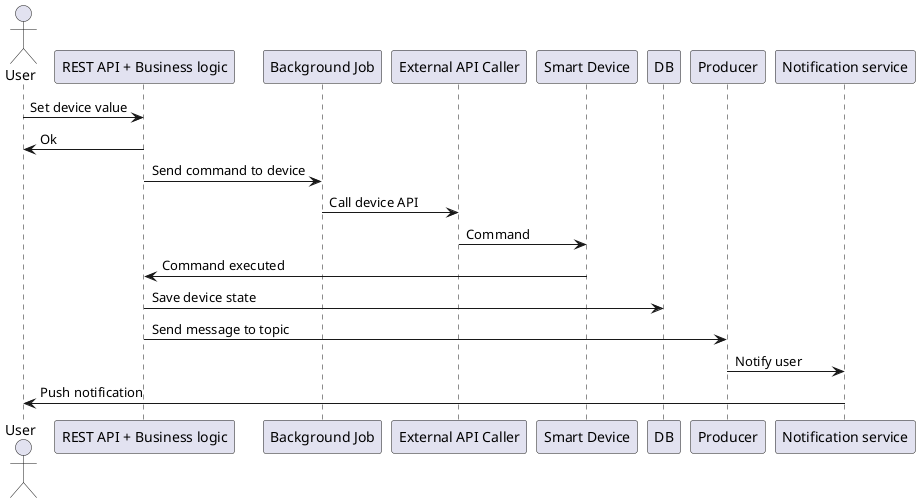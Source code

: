 @startuml
actor User

User -> "REST API + Business logic": Set device value
"REST API + Business logic" -> User: Ok
"REST API + Business logic" -> "Background Job": Send command to device
"Background Job" -> "External API Caller": Call device API
"External API Caller" -> "Smart Device": Command
"Smart Device" -> "REST API + Business logic": Command executed
"REST API + Business logic" -> "DB": Save device state
"REST API + Business logic" -> "Producer": Send message to topic
"Producer" -> "Notification service": Notify user
"Notification service" -> User: Push notification

@enduml
